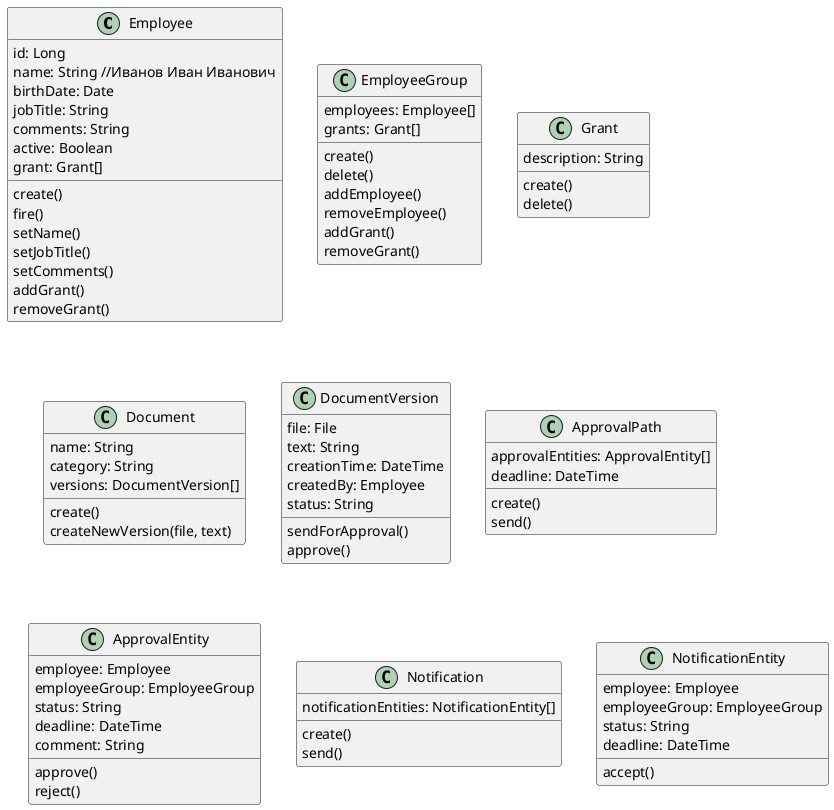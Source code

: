 @startuml
class Employee {
    id: Long
    name: String //Иванов Иван Иванович
    birthDate: Date
    jobTitle: String
    comments: String
    active: Boolean
    grant: Grant[]

    create()
    fire()
    setName()
    setJobTitle()
    setComments()
    addGrant()
    removeGrant()
}

class EmployeeGroup {
    employees: Employee[]
    grants: Grant[]

    create()
    delete()
    addEmployee()
    removeEmployee()
    addGrant()
    removeGrant()
}

class Grant {
    description: String

    create()
    delete()
}

class Document {
    name: String
    category: String
    versions: DocumentVersion[]

    create()
    createNewVersion(file, text)
}

class DocumentVersion {
    file: File
    text: String
    creationTime: DateTime
    createdBy: Employee
    status: String

    sendForApproval()
    approve()
}

class ApprovalPath {
    approvalEntities: ApprovalEntity[]
    deadline: DateTime

    create()
    send()
}

class ApprovalEntity {
    employee: Employee
    employeeGroup: EmployeeGroup
    status: String
    deadline: DateTime
    comment: String

    approve()
    reject()
}

class Notification {
    notificationEntities: NotificationEntity[]

    create()
    send()
}

class NotificationEntity {
    employee: Employee
    employeeGroup: EmployeeGroup
    status: String
    deadline: DateTime

    accept()
}
@enduml